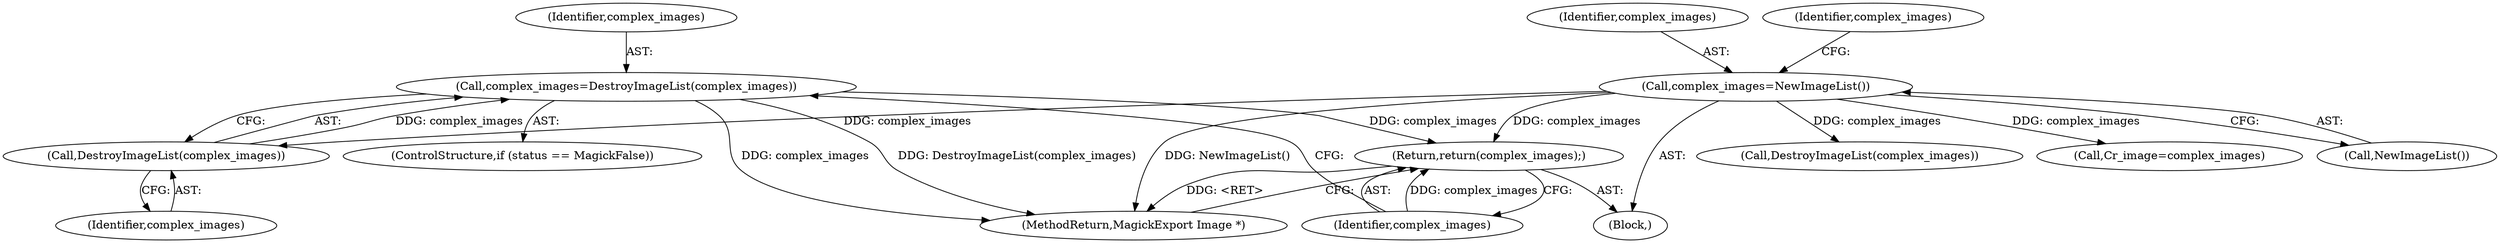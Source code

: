 digraph "0_ImageMagick_d5089971bd792311aaab5cb73460326d7ef7f32d@pointer" {
"1000945" [label="(Call,complex_images=DestroyImageList(complex_images))"];
"1000947" [label="(Call,DestroyImageList(complex_images))"];
"1000226" [label="(Call,complex_images=NewImageList())"];
"1000949" [label="(Return,return(complex_images);)"];
"1000946" [label="(Identifier,complex_images)"];
"1000951" [label="(MethodReturn,MagickExport Image *)"];
"1000948" [label="(Identifier,complex_images)"];
"1000231" [label="(Identifier,complex_images)"];
"1000947" [label="(Call,DestroyImageList(complex_images))"];
"1000250" [label="(Call,DestroyImageList(complex_images))"];
"1000334" [label="(Call,Cr_image=complex_images)"];
"1000105" [label="(Block,)"];
"1000227" [label="(Identifier,complex_images)"];
"1000228" [label="(Call,NewImageList())"];
"1000226" [label="(Call,complex_images=NewImageList())"];
"1000949" [label="(Return,return(complex_images);)"];
"1000941" [label="(ControlStructure,if (status == MagickFalse))"];
"1000945" [label="(Call,complex_images=DestroyImageList(complex_images))"];
"1000950" [label="(Identifier,complex_images)"];
"1000945" -> "1000941"  [label="AST: "];
"1000945" -> "1000947"  [label="CFG: "];
"1000946" -> "1000945"  [label="AST: "];
"1000947" -> "1000945"  [label="AST: "];
"1000950" -> "1000945"  [label="CFG: "];
"1000945" -> "1000951"  [label="DDG: complex_images"];
"1000945" -> "1000951"  [label="DDG: DestroyImageList(complex_images)"];
"1000947" -> "1000945"  [label="DDG: complex_images"];
"1000945" -> "1000949"  [label="DDG: complex_images"];
"1000947" -> "1000948"  [label="CFG: "];
"1000948" -> "1000947"  [label="AST: "];
"1000226" -> "1000947"  [label="DDG: complex_images"];
"1000226" -> "1000105"  [label="AST: "];
"1000226" -> "1000228"  [label="CFG: "];
"1000227" -> "1000226"  [label="AST: "];
"1000228" -> "1000226"  [label="AST: "];
"1000231" -> "1000226"  [label="CFG: "];
"1000226" -> "1000951"  [label="DDG: NewImageList()"];
"1000226" -> "1000250"  [label="DDG: complex_images"];
"1000226" -> "1000334"  [label="DDG: complex_images"];
"1000226" -> "1000949"  [label="DDG: complex_images"];
"1000949" -> "1000105"  [label="AST: "];
"1000949" -> "1000950"  [label="CFG: "];
"1000950" -> "1000949"  [label="AST: "];
"1000951" -> "1000949"  [label="CFG: "];
"1000949" -> "1000951"  [label="DDG: <RET>"];
"1000950" -> "1000949"  [label="DDG: complex_images"];
}

